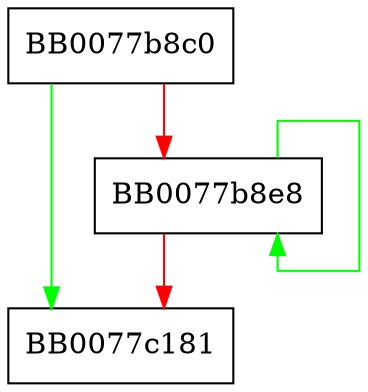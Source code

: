 digraph ossl_md5_block_asm_data_order {
  node [shape="box"];
  graph [splines=ortho];
  BB0077b8c0 -> BB0077c181 [color="green"];
  BB0077b8c0 -> BB0077b8e8 [color="red"];
  BB0077b8e8 -> BB0077b8e8 [color="green"];
  BB0077b8e8 -> BB0077c181 [color="red"];
}